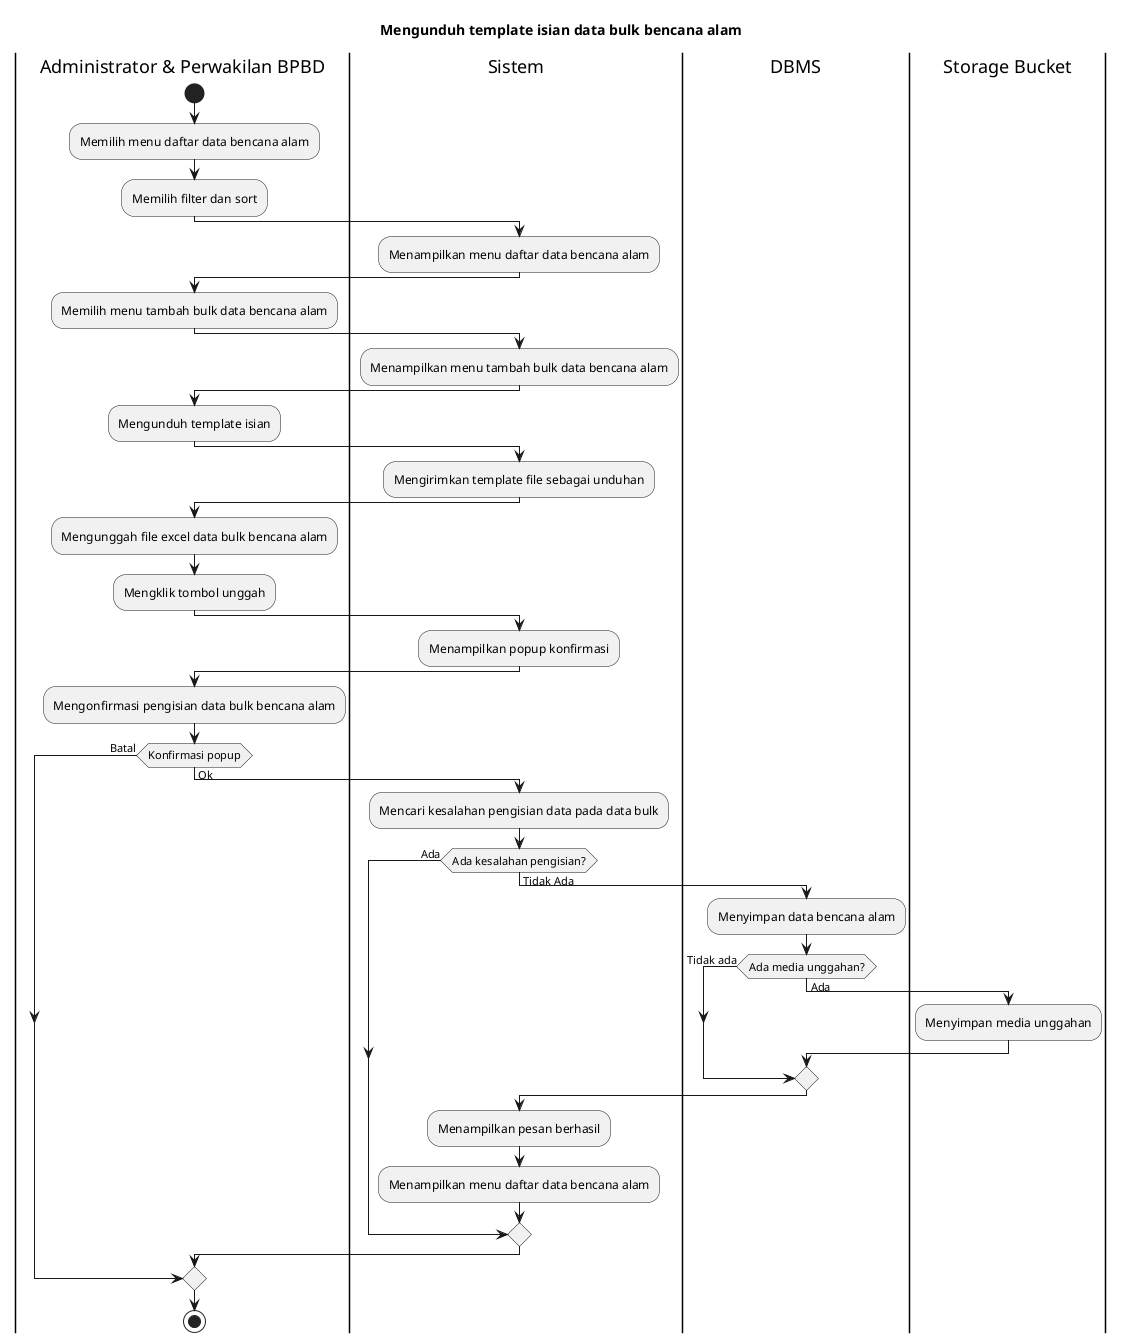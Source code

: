 @startuml UC-MGDISASTER-012 - Mengunduh template isian data bulk bencana alam 
title Mengunduh template isian data bulk bencana alam 

|Administrator & Perwakilan BPBD|
start
:Memilih menu daftar data bencana alam;
:Memilih filter dan sort;

|Sistem|
:Menampilkan menu daftar data bencana alam;

|Administrator & Perwakilan BPBD|
:Memilih menu tambah bulk data bencana alam;

|Sistem|
:Menampilkan menu tambah bulk data bencana alam;

|Administrator & Perwakilan BPBD|
:Mengunduh template isian;

|Sistem|
:Mengirimkan template file sebagai unduhan;

|Administrator & Perwakilan BPBD|
:Mengunggah file excel data bulk bencana alam;
:Mengklik tombol unggah;

|Sistem|
:Menampilkan popup konfirmasi;

|Administrator & Perwakilan BPBD|
:Mengonfirmasi pengisian data bulk bencana alam;

if (Konfirmasi popup) then (Batal)
else (Ok)
  |Sistem|
  :Mencari kesalahan pengisian data pada data bulk;

  if (Ada kesalahan pengisian?) then (Ada)
  else (Tidak Ada)
    |DBMS|
    :Menyimpan data bencana alam;

    if (Ada media unggahan?) then (Tidak ada)
    else (Ada)
      |Storage Bucket|
      :Menyimpan media unggahan;
    endif

    |Sistem|
    :Menampilkan pesan berhasil;
    :Menampilkan menu daftar data bencana alam;
  endif
endif

|Administrator & Perwakilan BPBD|
stop

@enduml